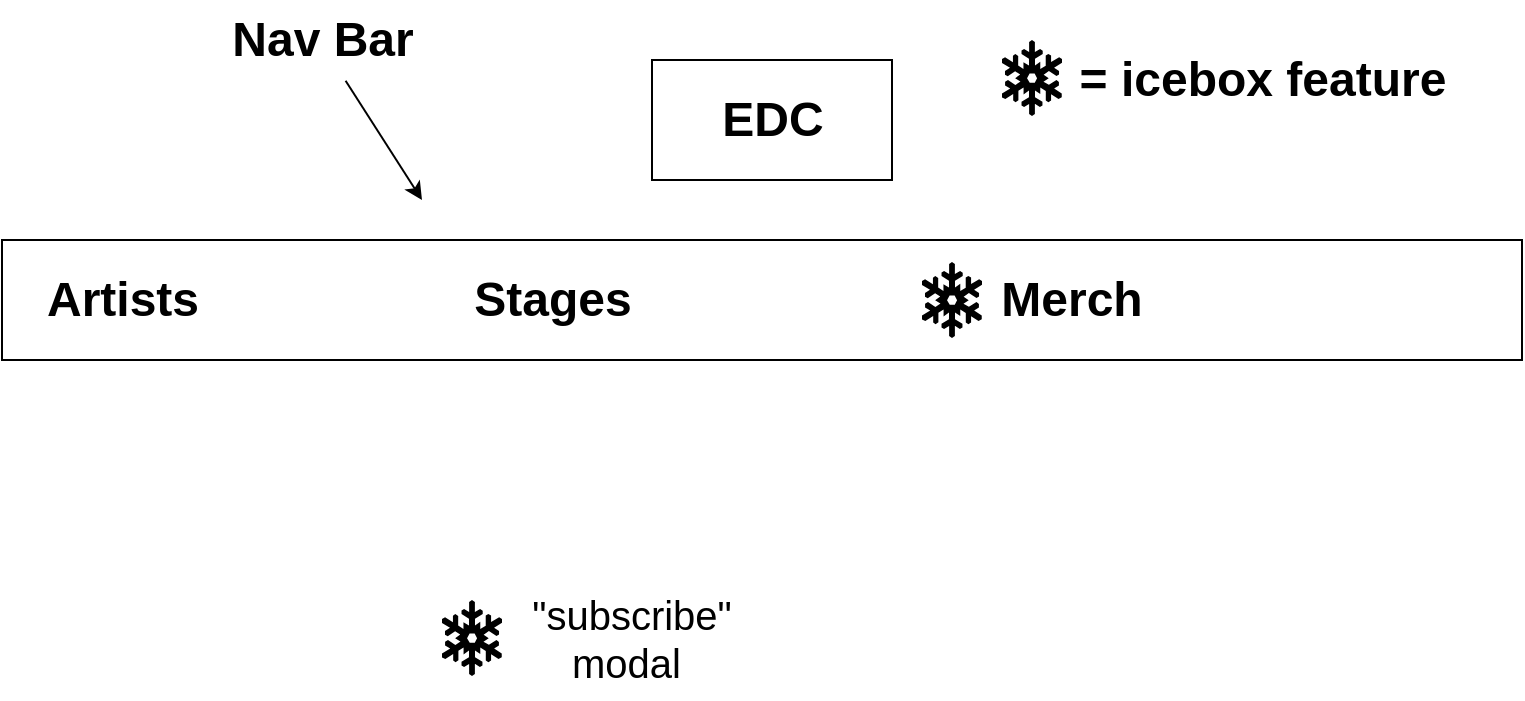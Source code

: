 <mxfile version="13.10.0" type="embed">
    <diagram id="e1R8DePLFLh1sx-dAQ3F" name="Page-1">
        <mxGraphModel dx="927" dy="522" grid="1" gridSize="10" guides="1" tooltips="1" connect="1" arrows="1" fold="1" page="1" pageScale="1" pageWidth="850" pageHeight="1100" math="0" shadow="0">
            <root>
                <mxCell id="0"/>
                <mxCell id="1" parent="0"/>
                <mxCell id="2" value="" style="rounded=0;whiteSpace=wrap;html=1;" vertex="1" parent="1">
                    <mxGeometry x="365" y="30" width="120" height="60" as="geometry"/>
                </mxCell>
                <mxCell id="3" value="EDC" style="text;strokeColor=none;fillColor=none;html=1;fontSize=24;fontStyle=1;verticalAlign=middle;align=center;" vertex="1" parent="1">
                    <mxGeometry x="375" y="40" width="100" height="40" as="geometry"/>
                </mxCell>
                <mxCell id="4" value="" style="rounded=0;whiteSpace=wrap;html=1;" vertex="1" parent="1">
                    <mxGeometry x="40" y="120" width="760" height="60" as="geometry"/>
                </mxCell>
                <mxCell id="5" value="Nav Bar" style="text;strokeColor=none;fillColor=none;html=1;fontSize=24;fontStyle=1;verticalAlign=middle;align=center;" vertex="1" parent="1">
                    <mxGeometry x="150" width="100" height="40" as="geometry"/>
                </mxCell>
                <mxCell id="6" value="Artists" style="text;strokeColor=none;fillColor=none;html=1;fontSize=24;fontStyle=1;verticalAlign=middle;align=center;" vertex="1" parent="1">
                    <mxGeometry x="50" y="130" width="100" height="40" as="geometry"/>
                </mxCell>
                <mxCell id="7" value="Stages" style="text;strokeColor=none;fillColor=none;html=1;fontSize=24;fontStyle=1;verticalAlign=middle;align=center;" vertex="1" parent="1">
                    <mxGeometry x="265" y="130" width="100" height="40" as="geometry"/>
                </mxCell>
                <mxCell id="8" value="" style="endArrow=classic;html=1;exitX=0.618;exitY=1.01;exitDx=0;exitDy=0;exitPerimeter=0;" edge="1" parent="1" source="5">
                    <mxGeometry width="50" height="50" relative="1" as="geometry">
                        <mxPoint x="410" y="250" as="sourcePoint"/>
                        <mxPoint x="250" y="100" as="targetPoint"/>
                        <Array as="points"/>
                    </mxGeometry>
                </mxCell>
                <mxCell id="10" value="&lt;font style=&quot;font-size: 24px&quot;&gt;&lt;b&gt;Merch&lt;/b&gt;&lt;/font&gt;" style="text;html=1;strokeColor=none;fillColor=none;align=center;verticalAlign=middle;whiteSpace=wrap;rounded=0;" vertex="1" parent="1">
                    <mxGeometry x="520" y="135" width="110" height="30" as="geometry"/>
                </mxCell>
                <mxCell id="11" value="" style="shape=mxgraph.signs.nature.snowflake;html=1;pointerEvents=1;fillColor=#000000;strokeColor=none;verticalLabelPosition=bottom;verticalAlign=top;align=center;" vertex="1" parent="1">
                    <mxGeometry x="540" y="20" width="30" height="38" as="geometry"/>
                </mxCell>
                <mxCell id="12" value="= icebox feature" style="text;strokeColor=none;fillColor=none;html=1;fontSize=24;fontStyle=1;verticalAlign=middle;align=center;" vertex="1" parent="1">
                    <mxGeometry x="620" y="20" width="100" height="40" as="geometry"/>
                </mxCell>
                <mxCell id="13" value="" style="shape=mxgraph.signs.nature.snowflake;html=1;pointerEvents=1;fillColor=#000000;strokeColor=none;verticalLabelPosition=bottom;verticalAlign=top;align=center;" vertex="1" parent="1">
                    <mxGeometry x="500" y="131" width="30" height="38" as="geometry"/>
                </mxCell>
                <mxCell id="14" value="" style="shape=mxgraph.signs.nature.snowflake;html=1;pointerEvents=1;fillColor=#000000;strokeColor=none;verticalLabelPosition=bottom;verticalAlign=top;align=center;" vertex="1" parent="1">
                    <mxGeometry x="260" y="300" width="30" height="38" as="geometry"/>
                </mxCell>
                <mxCell id="15" value="&lt;font style=&quot;font-size: 20px&quot;&gt;&quot;subscribe&quot; modal&amp;nbsp;&lt;/font&gt;" style="text;html=1;strokeColor=none;fillColor=none;align=center;verticalAlign=middle;whiteSpace=wrap;rounded=0;" vertex="1" parent="1">
                    <mxGeometry x="280" y="288.5" width="150" height="61" as="geometry"/>
                </mxCell>
            </root>
        </mxGraphModel>
    </diagram>
</mxfile>
